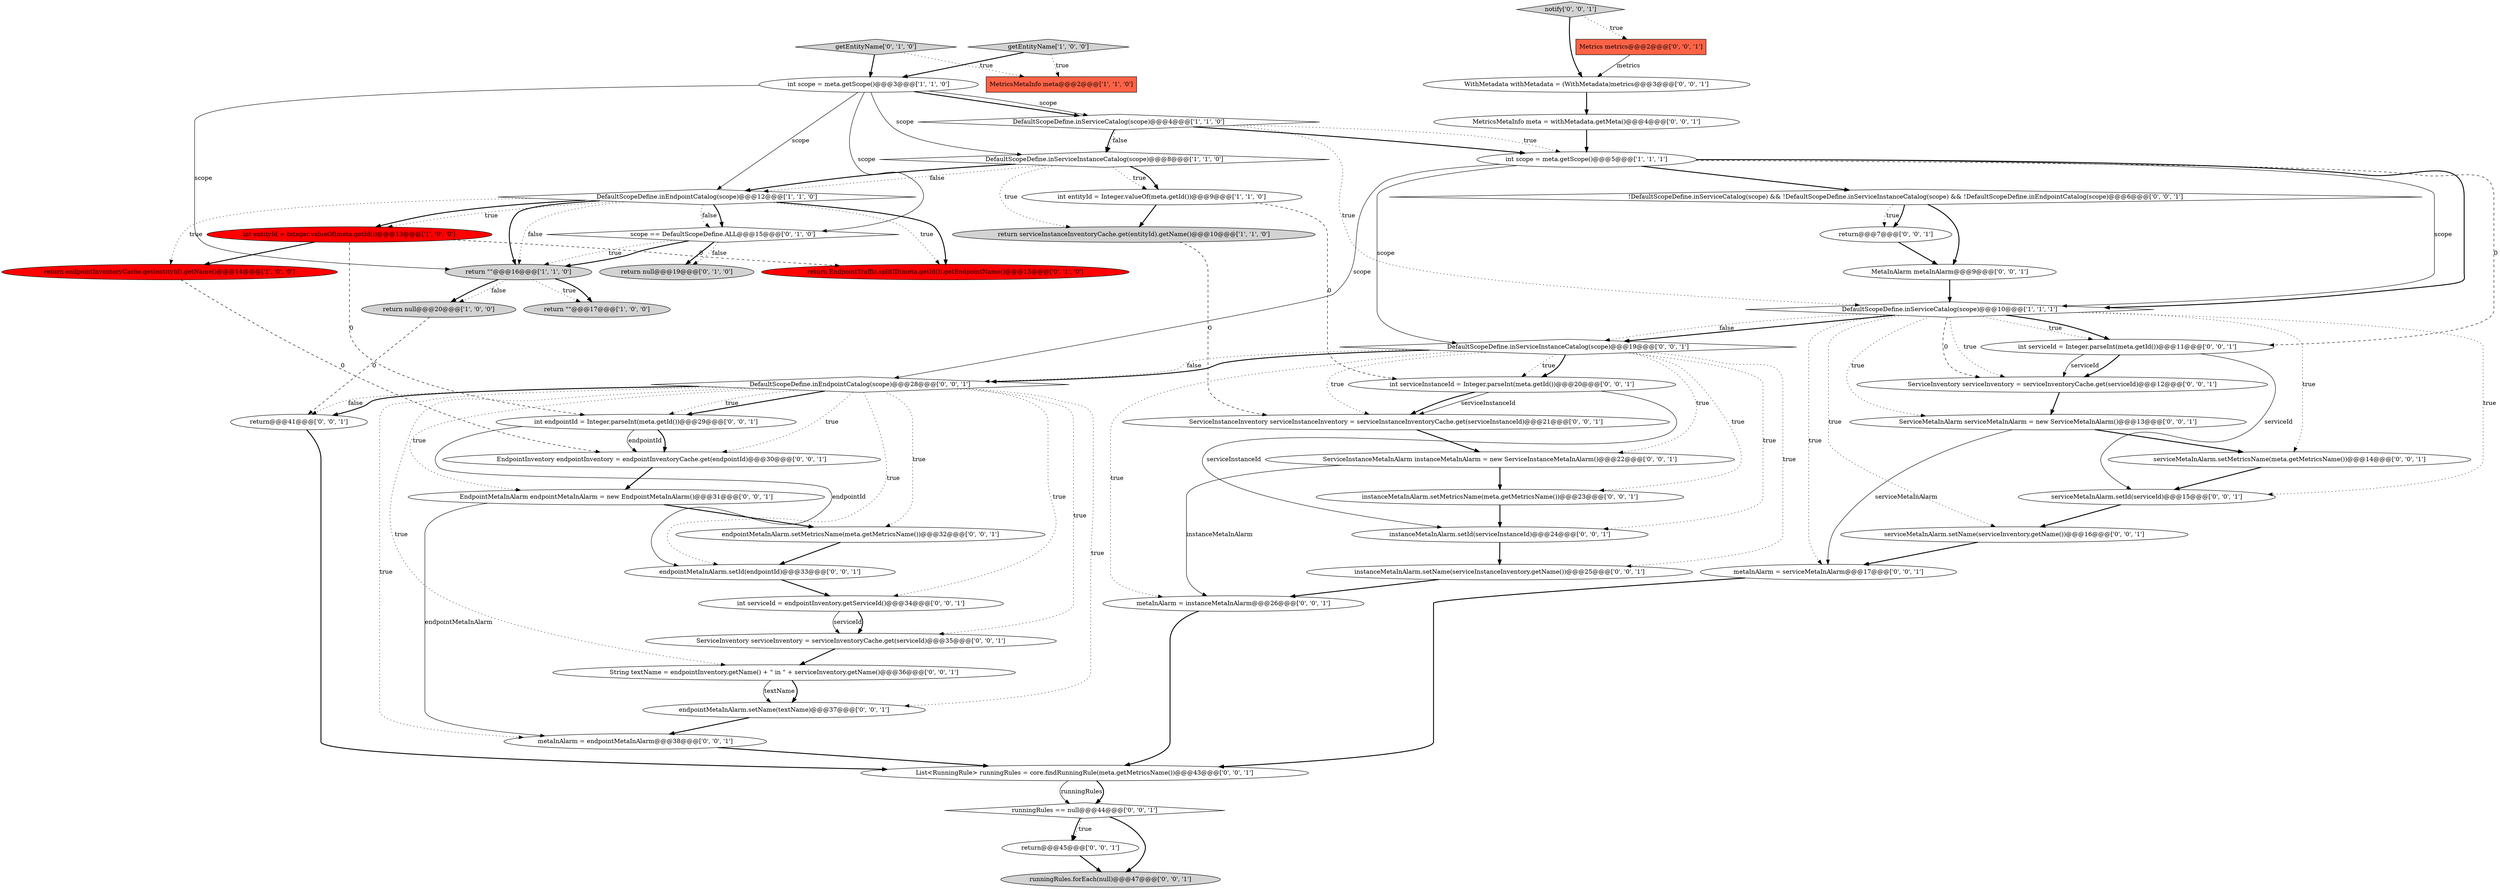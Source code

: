 digraph {
50 [style = filled, label = "List<RunningRule> runningRules = core.findRunningRule(meta.getMetricsName())@@@43@@@['0', '0', '1']", fillcolor = white, shape = ellipse image = "AAA0AAABBB3BBB"];
23 [style = filled, label = "endpointMetaInAlarm.setName(textName)@@@37@@@['0', '0', '1']", fillcolor = white, shape = ellipse image = "AAA0AAABBB3BBB"];
17 [style = filled, label = "return null@@@19@@@['0', '1', '0']", fillcolor = lightgray, shape = ellipse image = "AAA0AAABBB2BBB"];
8 [style = filled, label = "DefaultScopeDefine.inServiceInstanceCatalog(scope)@@@8@@@['1', '1', '0']", fillcolor = white, shape = diamond image = "AAA0AAABBB1BBB"];
48 [style = filled, label = "int endpointId = Integer.parseInt(meta.getId())@@@29@@@['0', '0', '1']", fillcolor = white, shape = ellipse image = "AAA0AAABBB3BBB"];
56 [style = filled, label = "notify['0', '0', '1']", fillcolor = lightgray, shape = diamond image = "AAA0AAABBB3BBB"];
20 [style = filled, label = "DefaultScopeDefine.inServiceInstanceCatalog(scope)@@@19@@@['0', '0', '1']", fillcolor = white, shape = diamond image = "AAA0AAABBB3BBB"];
0 [style = filled, label = "int scope = meta.getScope()@@@3@@@['1', '1', '0']", fillcolor = white, shape = ellipse image = "AAA0AAABBB1BBB"];
22 [style = filled, label = "String textName = endpointInventory.getName() + \" in \" + serviceInventory.getName()@@@36@@@['0', '0', '1']", fillcolor = white, shape = ellipse image = "AAA0AAABBB3BBB"];
36 [style = filled, label = "return@@@45@@@['0', '0', '1']", fillcolor = white, shape = ellipse image = "AAA0AAABBB3BBB"];
49 [style = filled, label = "serviceMetaInAlarm.setId(serviceId)@@@15@@@['0', '0', '1']", fillcolor = white, shape = ellipse image = "AAA0AAABBB3BBB"];
15 [style = filled, label = "getEntityName['0', '1', '0']", fillcolor = lightgray, shape = diamond image = "AAA0AAABBB2BBB"];
9 [style = filled, label = "return endpointInventoryCache.get(entityId).getName()@@@14@@@['1', '0', '0']", fillcolor = red, shape = ellipse image = "AAA1AAABBB1BBB"];
40 [style = filled, label = "ServiceMetaInAlarm serviceMetaInAlarm = new ServiceMetaInAlarm()@@@13@@@['0', '0', '1']", fillcolor = white, shape = ellipse image = "AAA0AAABBB3BBB"];
52 [style = filled, label = "MetaInAlarm metaInAlarm@@@9@@@['0', '0', '1']", fillcolor = white, shape = ellipse image = "AAA0AAABBB3BBB"];
1 [style = filled, label = "DefaultScopeDefine.inEndpointCatalog(scope)@@@12@@@['1', '1', '0']", fillcolor = white, shape = diamond image = "AAA0AAABBB1BBB"];
7 [style = filled, label = "int entityId = Integer.valueOf(meta.getId())@@@13@@@['1', '0', '0']", fillcolor = red, shape = ellipse image = "AAA1AAABBB1BBB"];
21 [style = filled, label = "metaInAlarm = instanceMetaInAlarm@@@26@@@['0', '0', '1']", fillcolor = white, shape = ellipse image = "AAA0AAABBB3BBB"];
27 [style = filled, label = "int serviceId = Integer.parseInt(meta.getId())@@@11@@@['0', '0', '1']", fillcolor = white, shape = ellipse image = "AAA0AAABBB3BBB"];
10 [style = filled, label = "return null@@@20@@@['1', '0', '0']", fillcolor = lightgray, shape = ellipse image = "AAA0AAABBB1BBB"];
39 [style = filled, label = "runningRules.forEach(null)@@@47@@@['0', '0', '1']", fillcolor = lightgray, shape = ellipse image = "AAA0AAABBB3BBB"];
25 [style = filled, label = "WithMetadata withMetadata = (WithMetadata)metrics@@@3@@@['0', '0', '1']", fillcolor = white, shape = ellipse image = "AAA0AAABBB3BBB"];
43 [style = filled, label = "endpointMetaInAlarm.setId(endpointId)@@@33@@@['0', '0', '1']", fillcolor = white, shape = ellipse image = "AAA0AAABBB3BBB"];
13 [style = filled, label = "return \"\"@@@16@@@['1', '1', '0']", fillcolor = lightgray, shape = ellipse image = "AAA0AAABBB1BBB"];
5 [style = filled, label = "DefaultScopeDefine.inServiceCatalog(scope)@@@10@@@['1', '1', '1']", fillcolor = white, shape = diamond image = "AAA0AAABBB1BBB"];
30 [style = filled, label = "EndpointMetaInAlarm endpointMetaInAlarm = new EndpointMetaInAlarm()@@@31@@@['0', '0', '1']", fillcolor = white, shape = ellipse image = "AAA0AAABBB3BBB"];
14 [style = filled, label = "DefaultScopeDefine.inServiceCatalog(scope)@@@4@@@['1', '1', '0']", fillcolor = white, shape = diamond image = "AAA0AAABBB1BBB"];
26 [style = filled, label = "return@@@7@@@['0', '0', '1']", fillcolor = white, shape = ellipse image = "AAA0AAABBB3BBB"];
46 [style = filled, label = "instanceMetaInAlarm.setMetricsName(meta.getMetricsName())@@@23@@@['0', '0', '1']", fillcolor = white, shape = ellipse image = "AAA0AAABBB3BBB"];
19 [style = filled, label = "serviceMetaInAlarm.setName(serviceInventory.getName())@@@16@@@['0', '0', '1']", fillcolor = white, shape = ellipse image = "AAA0AAABBB3BBB"];
11 [style = filled, label = "getEntityName['1', '0', '0']", fillcolor = lightgray, shape = diamond image = "AAA0AAABBB1BBB"];
18 [style = filled, label = "return EndpointTraffic.splitID(meta.getId()).getEndpointName()@@@13@@@['0', '1', '0']", fillcolor = red, shape = ellipse image = "AAA1AAABBB2BBB"];
31 [style = filled, label = "endpointMetaInAlarm.setMetricsName(meta.getMetricsName())@@@32@@@['0', '0', '1']", fillcolor = white, shape = ellipse image = "AAA0AAABBB3BBB"];
32 [style = filled, label = "int serviceId = endpointInventory.getServiceId()@@@34@@@['0', '0', '1']", fillcolor = white, shape = ellipse image = "AAA0AAABBB3BBB"];
44 [style = filled, label = "ServiceInstanceMetaInAlarm instanceMetaInAlarm = new ServiceInstanceMetaInAlarm()@@@22@@@['0', '0', '1']", fillcolor = white, shape = ellipse image = "AAA0AAABBB3BBB"];
4 [style = filled, label = "MetricsMetaInfo meta@@@2@@@['1', '1', '0']", fillcolor = tomato, shape = box image = "AAA0AAABBB1BBB"];
33 [style = filled, label = "serviceMetaInAlarm.setMetricsName(meta.getMetricsName())@@@14@@@['0', '0', '1']", fillcolor = white, shape = ellipse image = "AAA0AAABBB3BBB"];
3 [style = filled, label = "return serviceInstanceInventoryCache.get(entityId).getName()@@@10@@@['1', '1', '0']", fillcolor = lightgray, shape = ellipse image = "AAA0AAABBB1BBB"];
55 [style = filled, label = "return@@@41@@@['0', '0', '1']", fillcolor = white, shape = ellipse image = "AAA0AAABBB3BBB"];
6 [style = filled, label = "return \"\"@@@17@@@['1', '0', '0']", fillcolor = lightgray, shape = ellipse image = "AAA0AAABBB1BBB"];
41 [style = filled, label = "ServiceInventory serviceInventory = serviceInventoryCache.get(serviceId)@@@35@@@['0', '0', '1']", fillcolor = white, shape = ellipse image = "AAA0AAABBB3BBB"];
2 [style = filled, label = "int scope = meta.getScope()@@@5@@@['1', '1', '1']", fillcolor = white, shape = ellipse image = "AAA0AAABBB1BBB"];
47 [style = filled, label = "int serviceInstanceId = Integer.parseInt(meta.getId())@@@20@@@['0', '0', '1']", fillcolor = white, shape = ellipse image = "AAA0AAABBB3BBB"];
51 [style = filled, label = "runningRules == null@@@44@@@['0', '0', '1']", fillcolor = white, shape = diamond image = "AAA0AAABBB3BBB"];
24 [style = filled, label = "metaInAlarm = endpointMetaInAlarm@@@38@@@['0', '0', '1']", fillcolor = white, shape = ellipse image = "AAA0AAABBB3BBB"];
16 [style = filled, label = "scope == DefaultScopeDefine.ALL@@@15@@@['0', '1', '0']", fillcolor = white, shape = diamond image = "AAA0AAABBB2BBB"];
35 [style = filled, label = "instanceMetaInAlarm.setId(serviceInstanceId)@@@24@@@['0', '0', '1']", fillcolor = white, shape = ellipse image = "AAA0AAABBB3BBB"];
53 [style = filled, label = "!DefaultScopeDefine.inServiceCatalog(scope) && !DefaultScopeDefine.inServiceInstanceCatalog(scope) && !DefaultScopeDefine.inEndpointCatalog(scope)@@@6@@@['0', '0', '1']", fillcolor = white, shape = diamond image = "AAA0AAABBB3BBB"];
28 [style = filled, label = "ServiceInventory serviceInventory = serviceInventoryCache.get(serviceId)@@@12@@@['0', '0', '1']", fillcolor = white, shape = ellipse image = "AAA0AAABBB3BBB"];
34 [style = filled, label = "Metrics metrics@@@2@@@['0', '0', '1']", fillcolor = tomato, shape = box image = "AAA0AAABBB3BBB"];
29 [style = filled, label = "metaInAlarm = serviceMetaInAlarm@@@17@@@['0', '0', '1']", fillcolor = white, shape = ellipse image = "AAA0AAABBB3BBB"];
54 [style = filled, label = "ServiceInstanceInventory serviceInstanceInventory = serviceInstanceInventoryCache.get(serviceInstanceId)@@@21@@@['0', '0', '1']", fillcolor = white, shape = ellipse image = "AAA0AAABBB3BBB"];
38 [style = filled, label = "instanceMetaInAlarm.setName(serviceInstanceInventory.getName())@@@25@@@['0', '0', '1']", fillcolor = white, shape = ellipse image = "AAA0AAABBB3BBB"];
42 [style = filled, label = "EndpointInventory endpointInventory = endpointInventoryCache.get(endpointId)@@@30@@@['0', '0', '1']", fillcolor = white, shape = ellipse image = "AAA0AAABBB3BBB"];
37 [style = filled, label = "DefaultScopeDefine.inEndpointCatalog(scope)@@@28@@@['0', '0', '1']", fillcolor = white, shape = diamond image = "AAA0AAABBB3BBB"];
45 [style = filled, label = "MetricsMetaInfo meta = withMetadata.getMeta()@@@4@@@['0', '0', '1']", fillcolor = white, shape = ellipse image = "AAA0AAABBB3BBB"];
12 [style = filled, label = "int entityId = Integer.valueOf(meta.getId())@@@9@@@['1', '1', '0']", fillcolor = white, shape = ellipse image = "AAA0AAABBB1BBB"];
37->55 [style = dotted, label="false"];
50->51 [style = solid, label="runningRules"];
47->35 [style = solid, label="serviceInstanceId"];
16->13 [style = dotted, label="true"];
5->20 [style = bold, label=""];
25->45 [style = bold, label=""];
51->36 [style = dotted, label="true"];
5->19 [style = dotted, label="true"];
27->28 [style = bold, label=""];
37->55 [style = bold, label=""];
1->13 [style = bold, label=""];
0->13 [style = solid, label="scope"];
37->31 [style = dotted, label="true"];
7->9 [style = bold, label=""];
8->1 [style = bold, label=""];
44->46 [style = bold, label=""];
2->53 [style = bold, label=""];
0->14 [style = bold, label=""];
53->26 [style = dotted, label="true"];
5->28 [style = dashed, label="0"];
40->29 [style = solid, label="serviceMetaInAlarm"];
15->0 [style = bold, label=""];
37->48 [style = bold, label=""];
51->39 [style = bold, label=""];
20->37 [style = bold, label=""];
5->20 [style = dotted, label="false"];
47->54 [style = solid, label="serviceInstanceId"];
35->38 [style = bold, label=""];
41->22 [style = bold, label=""];
5->29 [style = dotted, label="true"];
1->13 [style = dotted, label="false"];
21->50 [style = bold, label=""];
13->6 [style = dotted, label="true"];
37->48 [style = dotted, label="true"];
14->2 [style = dotted, label="true"];
3->54 [style = dashed, label="0"];
53->52 [style = bold, label=""];
5->49 [style = dotted, label="true"];
43->32 [style = bold, label=""];
2->27 [style = dashed, label="0"];
7->48 [style = dashed, label="0"];
5->33 [style = dotted, label="true"];
16->17 [style = bold, label=""];
56->25 [style = bold, label=""];
20->47 [style = dotted, label="true"];
56->34 [style = dotted, label="true"];
22->23 [style = bold, label=""];
44->21 [style = solid, label="instanceMetaInAlarm"];
27->49 [style = solid, label="serviceId"];
1->18 [style = dotted, label="true"];
52->5 [style = bold, label=""];
8->12 [style = dotted, label="true"];
34->25 [style = solid, label="metrics"];
47->54 [style = bold, label=""];
37->41 [style = dotted, label="true"];
30->24 [style = solid, label="endpointMetaInAlarm"];
1->16 [style = bold, label=""];
54->44 [style = bold, label=""];
0->1 [style = solid, label="scope"];
12->47 [style = dashed, label="0"];
14->8 [style = bold, label=""];
0->16 [style = solid, label="scope"];
16->17 [style = dotted, label="false"];
20->38 [style = dotted, label="true"];
13->10 [style = bold, label=""];
20->35 [style = dotted, label="true"];
16->13 [style = bold, label=""];
10->55 [style = dashed, label="0"];
9->42 [style = dashed, label="0"];
19->29 [style = bold, label=""];
0->8 [style = solid, label="scope"];
2->20 [style = solid, label="scope"];
11->4 [style = dotted, label="true"];
45->2 [style = bold, label=""];
1->7 [style = bold, label=""];
36->39 [style = bold, label=""];
8->3 [style = dotted, label="true"];
26->52 [style = bold, label=""];
2->5 [style = solid, label="scope"];
40->33 [style = bold, label=""];
20->54 [style = dotted, label="true"];
37->43 [style = dotted, label="true"];
14->5 [style = dotted, label="true"];
20->44 [style = dotted, label="true"];
20->46 [style = dotted, label="true"];
37->32 [style = dotted, label="true"];
51->36 [style = bold, label=""];
14->8 [style = dotted, label="false"];
29->50 [style = bold, label=""];
30->31 [style = bold, label=""];
1->9 [style = dotted, label="true"];
49->19 [style = bold, label=""];
53->26 [style = bold, label=""];
46->35 [style = bold, label=""];
5->27 [style = dotted, label="true"];
37->22 [style = dotted, label="true"];
31->43 [style = bold, label=""];
32->41 [style = solid, label="serviceId"];
32->41 [style = bold, label=""];
55->50 [style = bold, label=""];
14->2 [style = bold, label=""];
12->3 [style = bold, label=""];
13->10 [style = dotted, label="false"];
37->42 [style = dotted, label="true"];
13->6 [style = bold, label=""];
33->49 [style = bold, label=""];
1->16 [style = dotted, label="false"];
5->28 [style = dotted, label="true"];
8->12 [style = bold, label=""];
24->50 [style = bold, label=""];
2->5 [style = bold, label=""];
28->40 [style = bold, label=""];
7->18 [style = dashed, label="0"];
5->40 [style = dotted, label="true"];
37->24 [style = dotted, label="true"];
27->28 [style = solid, label="serviceId"];
1->18 [style = bold, label=""];
20->21 [style = dotted, label="true"];
48->42 [style = bold, label=""];
0->14 [style = solid, label="scope"];
48->42 [style = solid, label="endpointId"];
20->47 [style = bold, label=""];
15->4 [style = dotted, label="true"];
37->30 [style = dotted, label="true"];
1->7 [style = dotted, label="true"];
23->24 [style = bold, label=""];
11->0 [style = bold, label=""];
48->43 [style = solid, label="endpointId"];
42->30 [style = bold, label=""];
50->51 [style = bold, label=""];
22->23 [style = solid, label="textName"];
38->21 [style = bold, label=""];
5->27 [style = bold, label=""];
2->37 [style = solid, label="scope"];
37->23 [style = dotted, label="true"];
20->37 [style = dotted, label="false"];
8->1 [style = dotted, label="false"];
}
